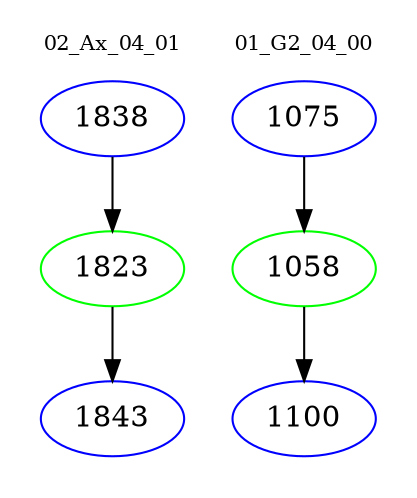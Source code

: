 digraph{
subgraph cluster_0 {
color = white
label = "02_Ax_04_01";
fontsize=10;
T0_1838 [label="1838", color="blue"]
T0_1838 -> T0_1823 [color="black"]
T0_1823 [label="1823", color="green"]
T0_1823 -> T0_1843 [color="black"]
T0_1843 [label="1843", color="blue"]
}
subgraph cluster_1 {
color = white
label = "01_G2_04_00";
fontsize=10;
T1_1075 [label="1075", color="blue"]
T1_1075 -> T1_1058 [color="black"]
T1_1058 [label="1058", color="green"]
T1_1058 -> T1_1100 [color="black"]
T1_1100 [label="1100", color="blue"]
}
}
